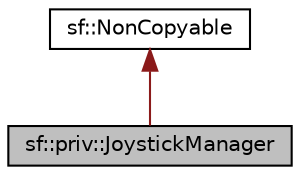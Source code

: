 digraph "sf::priv::JoystickManager"
{
 // LATEX_PDF_SIZE
  edge [fontname="Helvetica",fontsize="10",labelfontname="Helvetica",labelfontsize="10"];
  node [fontname="Helvetica",fontsize="10",shape=record];
  Node1 [label="sf::priv::JoystickManager",height=0.2,width=0.4,color="black", fillcolor="grey75", style="filled", fontcolor="black",tooltip="Global joystick manager."];
  Node2 -> Node1 [dir="back",color="firebrick4",fontsize="10",style="solid",fontname="Helvetica"];
  Node2 [label="sf::NonCopyable",height=0.2,width=0.4,color="black", fillcolor="white", style="filled",URL="$d0/da7/classsf_1_1NonCopyable.html",tooltip="Utility class that makes any derived class non-copyable."];
}
